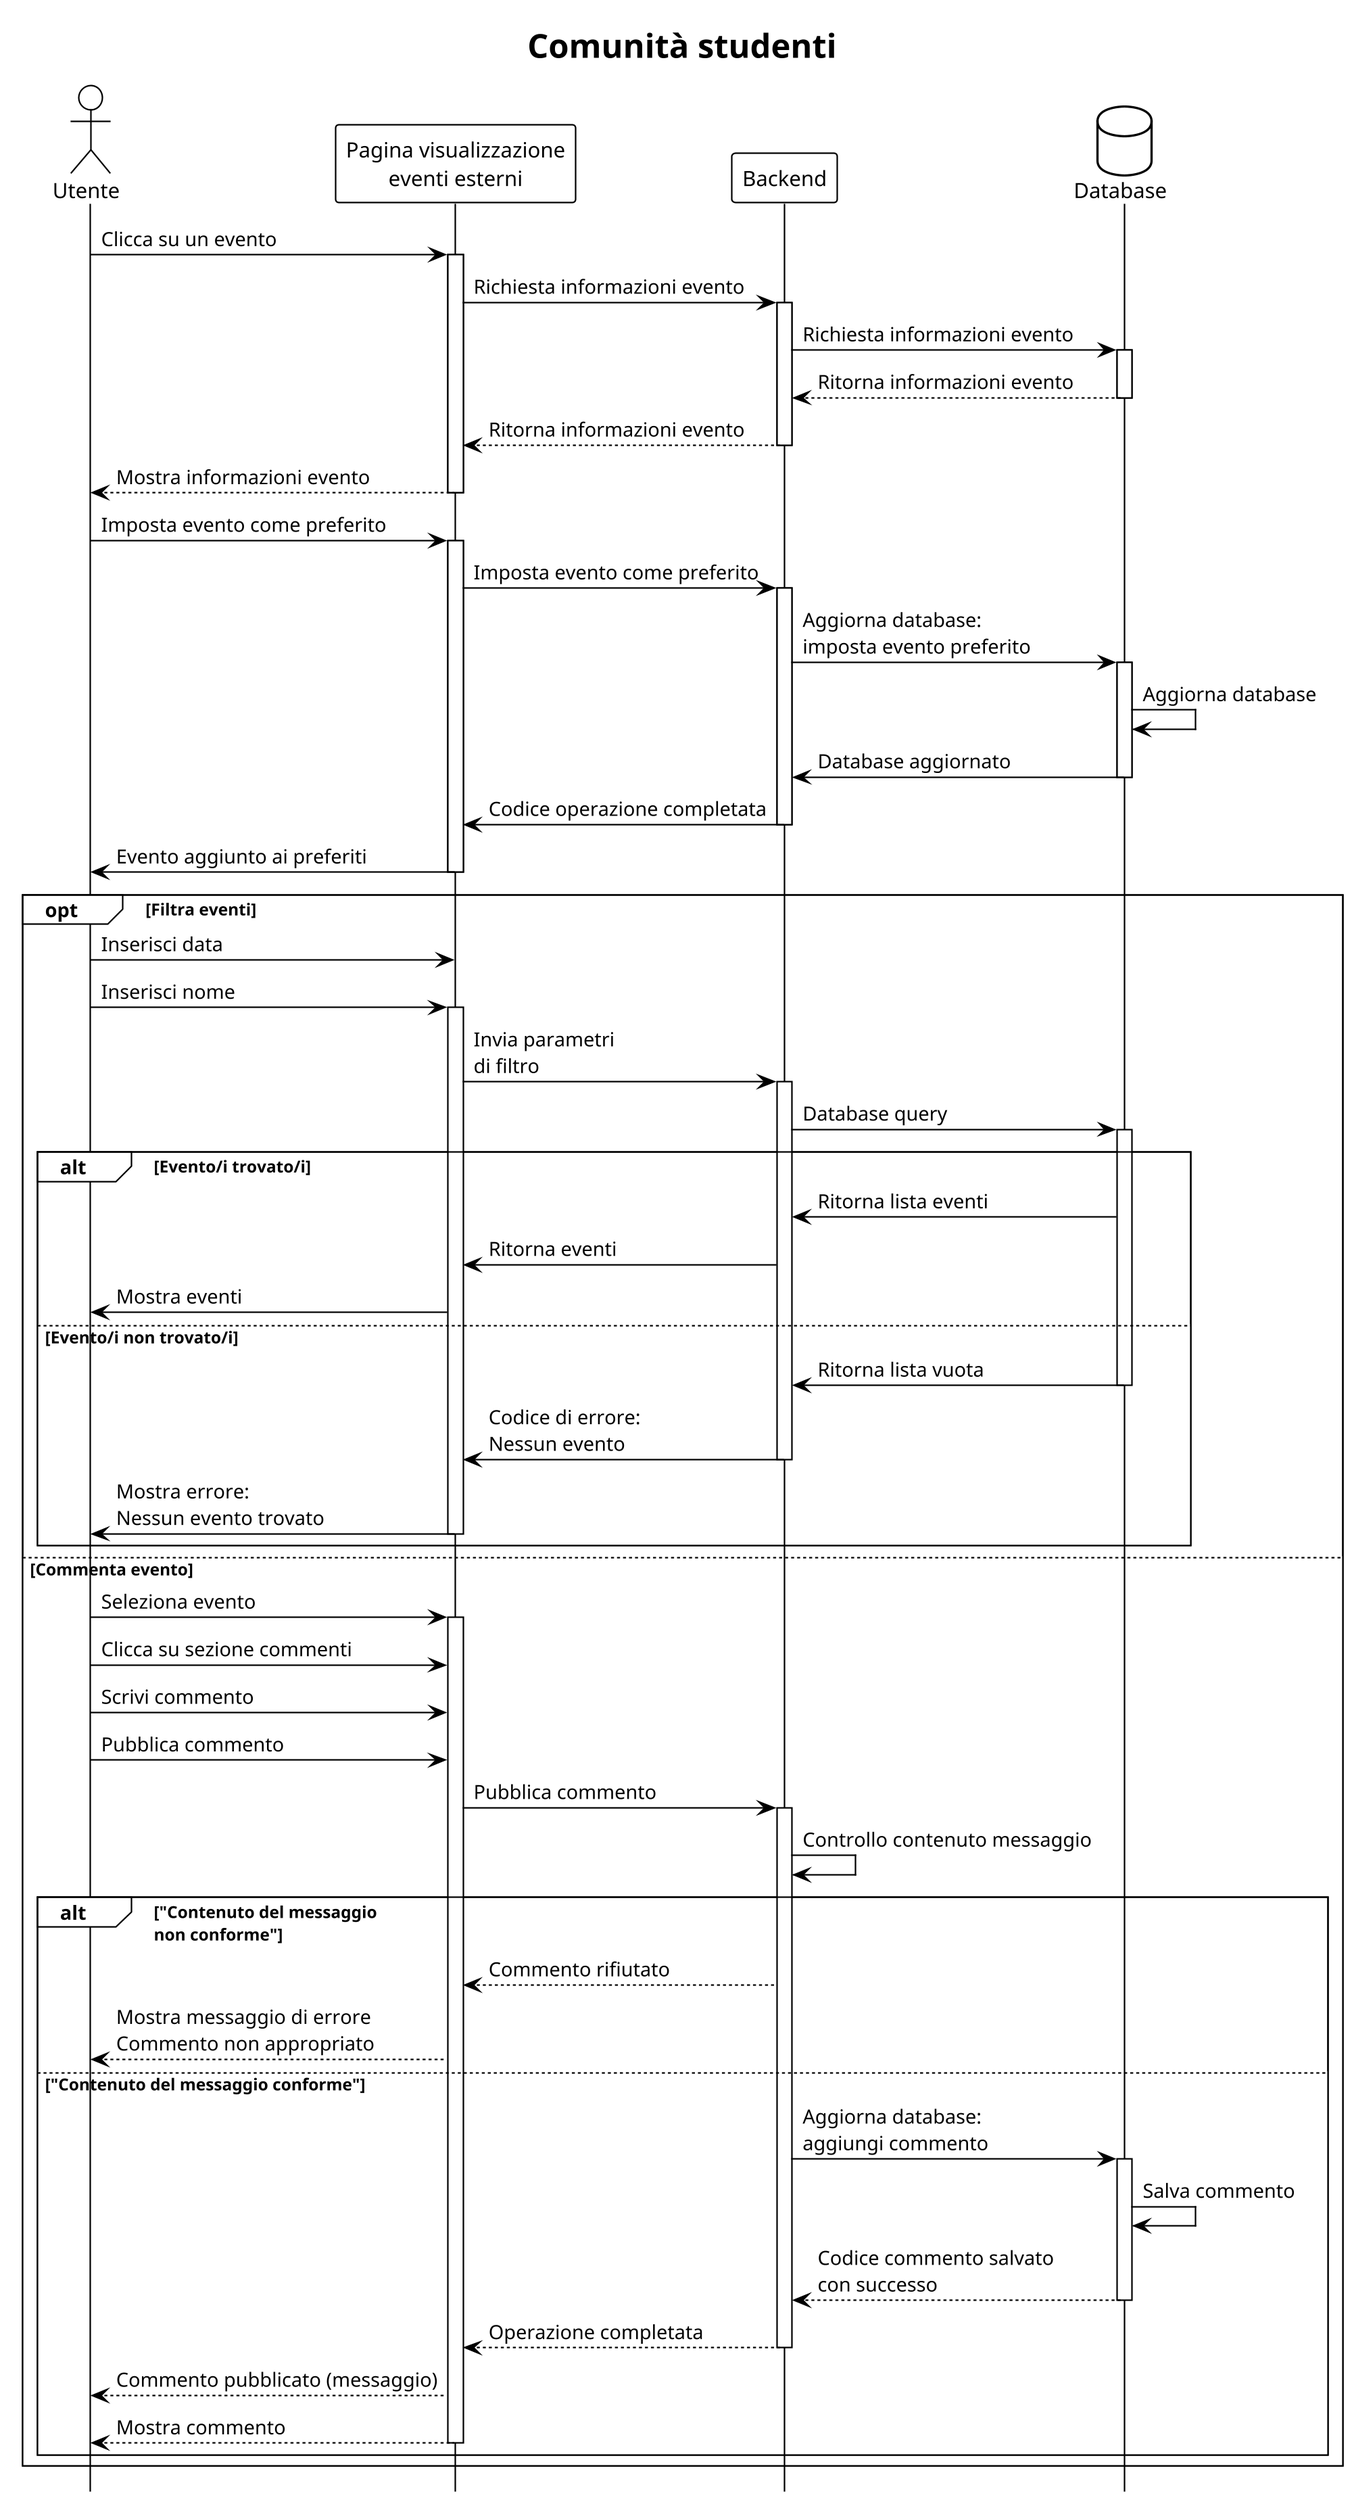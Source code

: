 @startuml
!theme plain
scale 2000 width
hide footbox

title "Comunità studenti"

actor Utente as U
participant "Pagina visualizzazione\neventi esterni" as PE
participant Backend as B
database Database as DB

U -> PE : Clicca su un evento

activate PE

PE -> B : Richiesta informazioni evento

activate B

B -> DB : Richiesta informazioni evento

activate DB

DB --> B : Ritorna informazioni evento

deactivate DB

B --> PE : Ritorna informazioni evento

deactivate B

PE --> U : Mostra informazioni evento

deactivate PE

' Imposta evento preferito
    U -> PE : Imposta evento come preferito

    activate PE

    PE -> B : Imposta evento come preferito

    activate B

    B -> DB : Aggiorna database:\nimposta evento preferito

    activate DB

    DB -> DB : Aggiorna database
    DB -> B : Database aggiornato

    deactivate DB

    B -> PE : Codice operazione completata

    deactivate B

    PE -> U : Evento aggiunto ai preferiti

    deactivate PE

opt Filtra eventi
    U -> PE : Inserisci data
    U -> PE : Inserisci nome

    activate PE

    PE -> B : Invia parametri\ndi filtro

    activate B

    B -> DB : Database query

    activate DB

    alt Evento/i trovato/i
        DB -> B : Ritorna lista eventi
        B -> PE : Ritorna eventi
        PE -> U : Mostra eventi

    else Evento/i non trovato/i
        DB -> B : Ritorna lista vuota

        deactivate DB

        B -> PE : Codice di errore:\nNessun evento

        deactivate B

        PE -> U : Mostra errore:\nNessun evento trovato

        deactivate PE
    end

else Commenta evento
    U -> PE : Seleziona evento

    activate PE

    U -> PE : Clicca su sezione commenti
    U -> PE : Scrivi commento
    U -> PE : Pubblica commento
    PE -> B : Pubblica commento

    activate B

    B -> B : Controllo contenuto messaggio

    alt "Contenuto del messaggio\nnon conforme"
        B --> PE : Commento rifiutato

        PE --> U : Mostra messaggio di errore\nCommento non appropriato
    else "Contenuto del messaggio conforme"
        B -> DB : Aggiorna database:\naggiungi commento

        activate DB

        DB -> DB : Salva commento
        DB --> B : Codice commento salvato\ncon successo
        
        deactivate DB

        B --> PE : Operazione completata

        deactivate B

        PE --> U : Commento pubblicato (messaggio)
        PE --> U : Mostra commento

        deactivate PE

    end
end

@enduml

